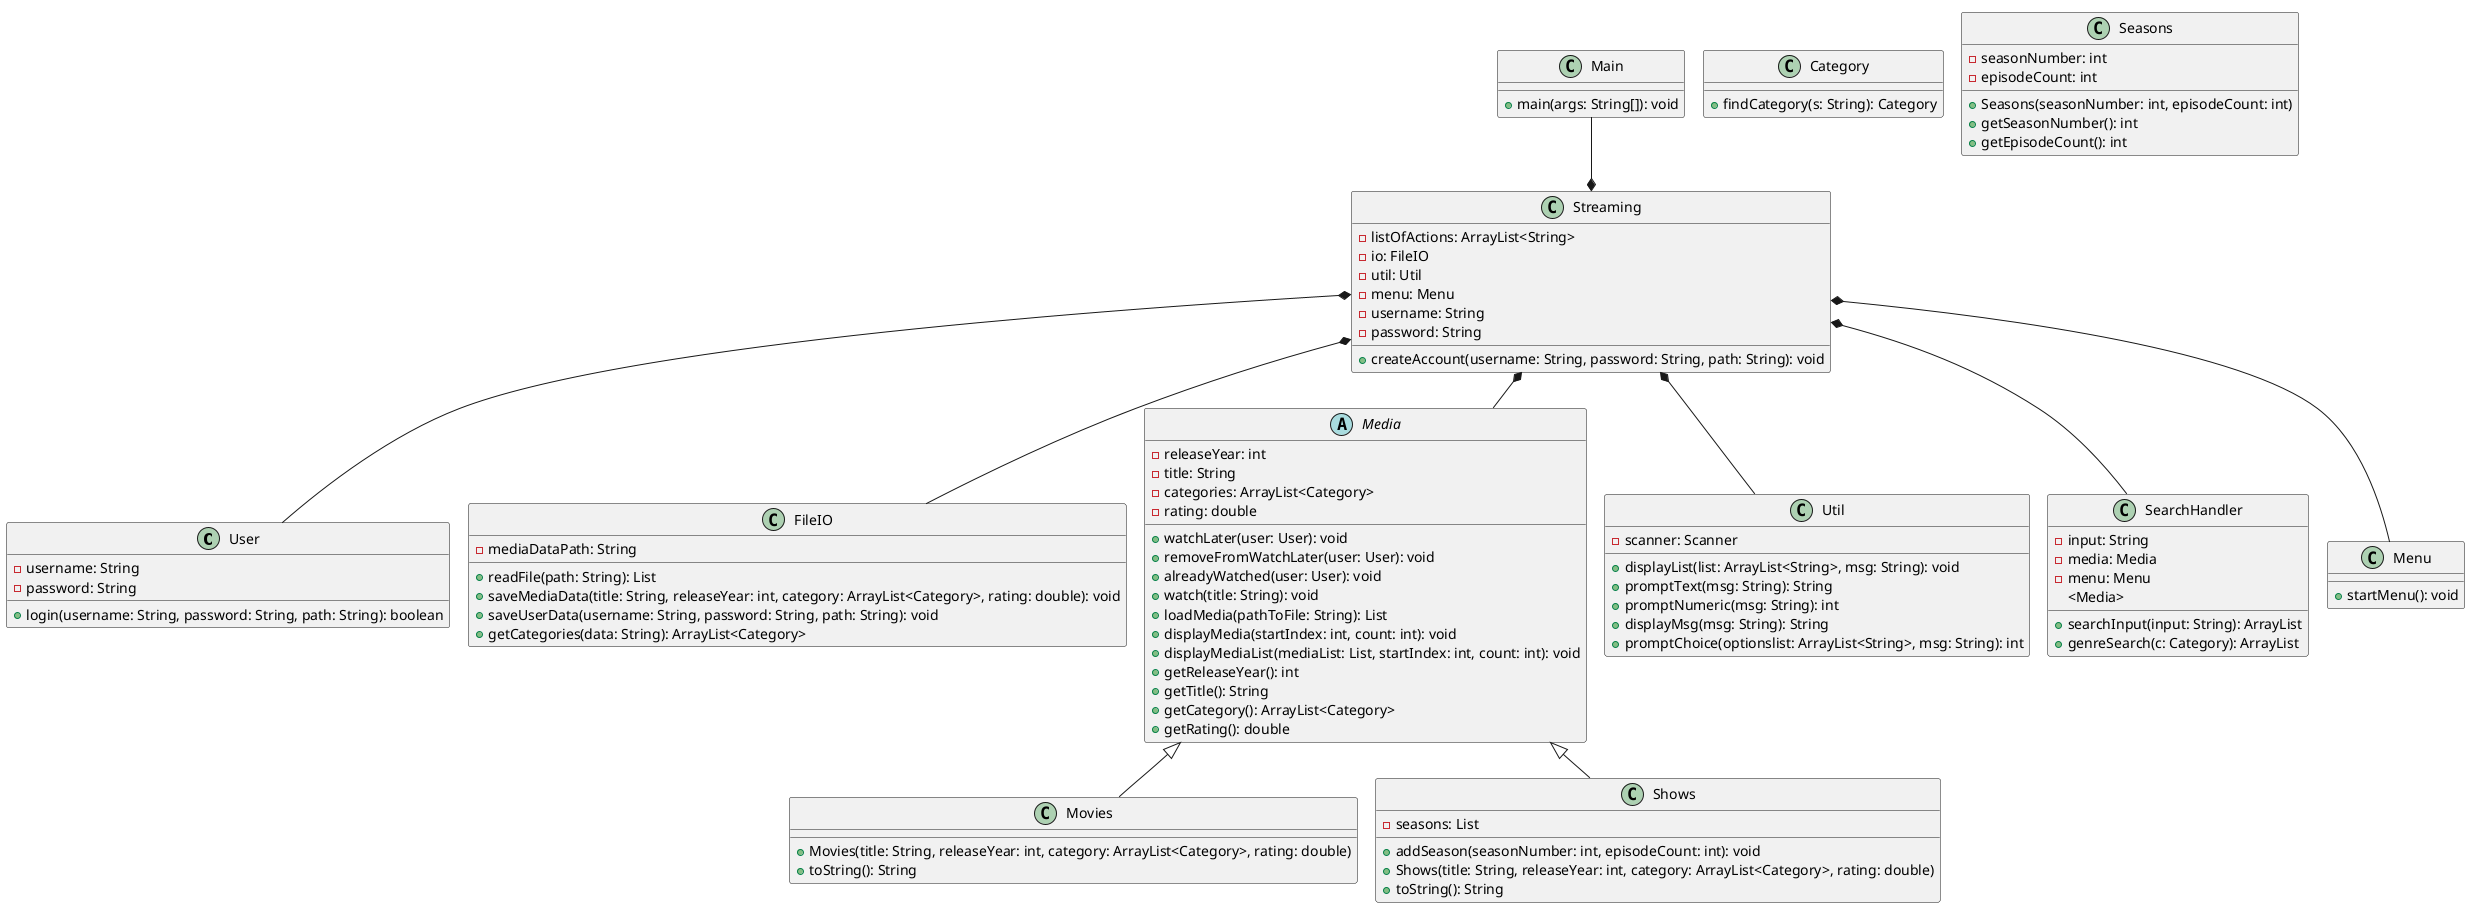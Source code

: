 @startuml
!pragma layout smetana

class User {
    - username: String
    - password: String
    + login(username: String, password: String, path: String): boolean
}

class FileIO {
    - mediaDataPath: String
    + readFile(path: String): List
    + saveMediaData(title: String, releaseYear: int, category: ArrayList<Category>, rating: double): void
    + saveUserData(username: String, password: String, path: String): void
    + getCategories(data: String): ArrayList<Category>
}

abstract class Media {
    - releaseYear: int
    - title: String
    - categories: ArrayList<Category>
    - rating: double
    + watchLater(user: User): void
    + removeFromWatchLater(user: User): void
    + alreadyWatched(user: User): void
    + watch(title: String): void
    + loadMedia(pathToFile: String): List
    + displayMedia(startIndex: int, count: int): void
    + displayMediaList(mediaList: List, startIndex: int, count: int): void
    + getReleaseYear(): int
    + getTitle(): String
    + getCategory(): ArrayList<Category>
    + getRating(): double
}

class Movies {
    + Movies(title: String, releaseYear: int, category: ArrayList<Category>, rating: double)
    + toString(): String
}

class Shows {
    - seasons: List
    + addSeason(seasonNumber: int, episodeCount: int): void
    + Shows(title: String, releaseYear: int, category: ArrayList<Category>, rating: double)
    + toString(): String
}

class Category {

    + findCategory(s: String): Category
}

class Util {
    - scanner: Scanner
    + displayList(list: ArrayList<String>, msg: String): void
    + promptText(msg: String): String
    + promptNumeric(msg: String): int
    + displayMsg(msg: String): String
    + promptChoice(optionslist: ArrayList<String>, msg: String): int
}

class SearchHandler {
    - input: String
    - media: Media
    - menu: Menu
    + searchInput(input: String): ArrayList
    <Media>
    + genreSearch(c: Category): ArrayList
}

class Streaming {
    - listOfActions: ArrayList<String>
    - io: FileIO
    - util: Util
    - menu: Menu
    - username: String
    - password: String
    + createAccount(username: String, password: String, path: String): void
}

class Seasons {
    - seasonNumber: int
    - episodeCount: int
    + Seasons(seasonNumber: int, episodeCount: int)
    + getSeasonNumber(): int
    + getEpisodeCount(): int
}

class Main {
    + main(args: String[]): void
}

class Menu {
    + startMenu(): void
}

Main --* Streaming
Streaming *-- User
Streaming *-- FileIO
Streaming *-- Menu
Streaming *-- Media
Media <|-- Movies
Media <|-- Shows
Streaming *-- SearchHandler
Streaming *-- Util



@enduml